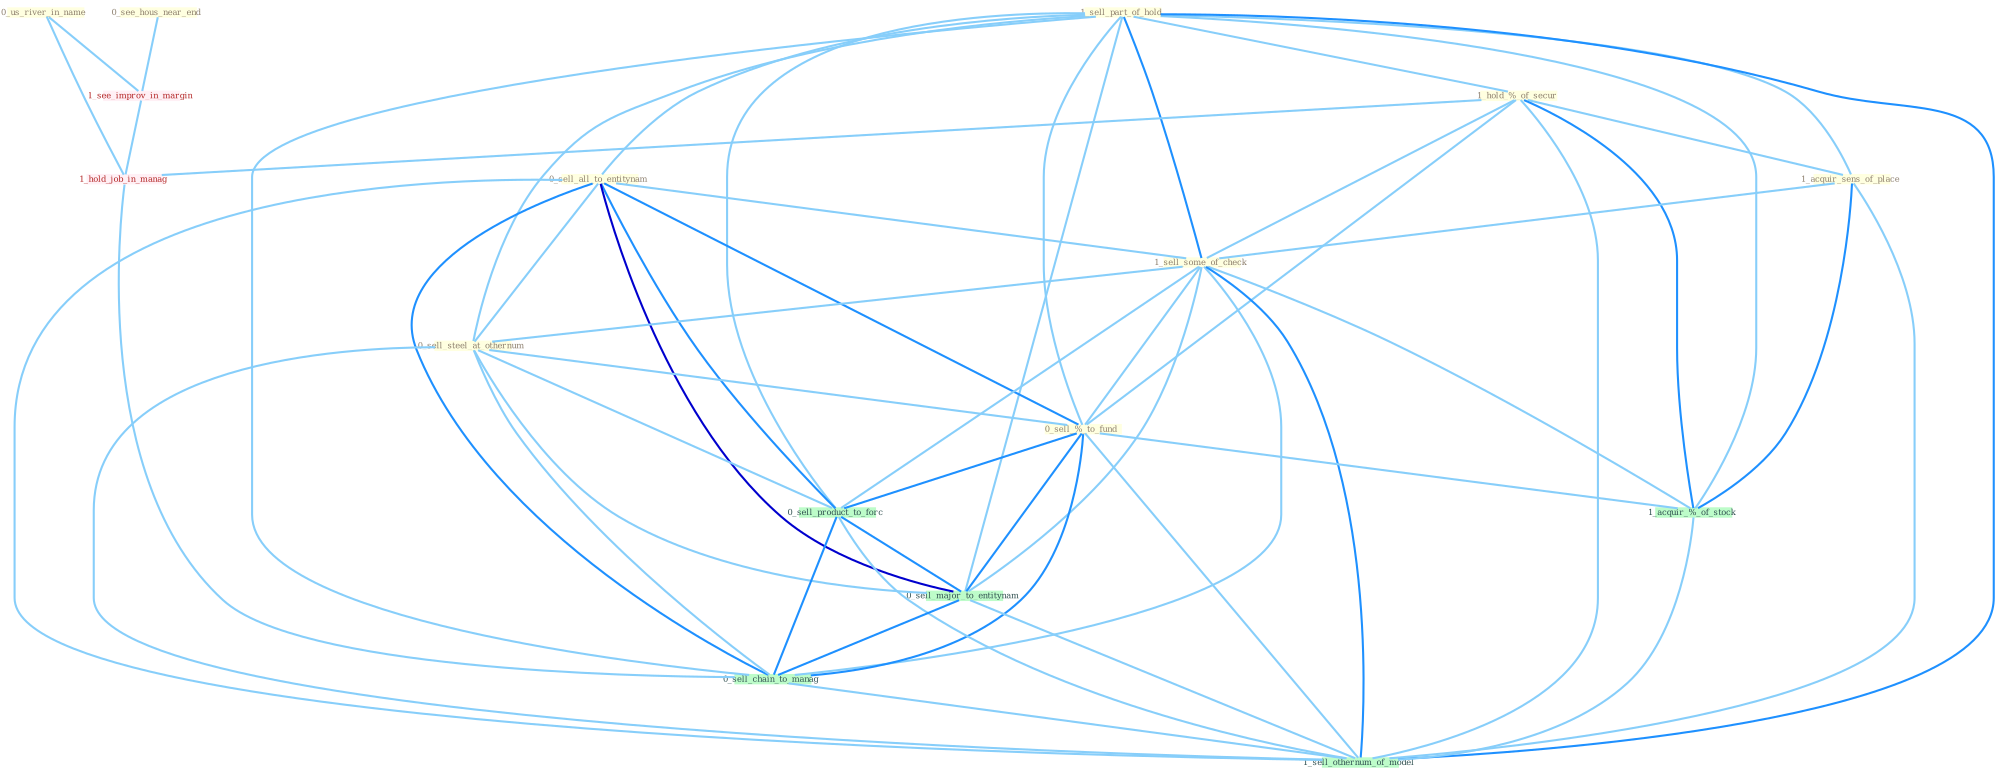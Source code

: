 Graph G{ 
    node
    [shape=polygon,style=filled,width=.5,height=.06,color="#BDFCC9",fixedsize=true,fontsize=4,
    fontcolor="#2f4f4f"];
    {node
    [color="#ffffe0", fontcolor="#8b7d6b"] "1_sell_part_of_hold " "0_sell_all_to_entitynam " "0_see_hous_near_end " "0_us_river_in_name " "1_hold_%_of_secur " "1_acquir_sens_of_place " "1_sell_some_of_check " "0_sell_steel_at_othernum " "0_sell_%_to_fund "}
{node [color="#fff0f5", fontcolor="#b22222"] "1_see_improv_in_margin " "1_hold_job_in_manag "}
edge [color="#B0E2FF"];

	"1_sell_part_of_hold " -- "0_sell_all_to_entitynam " [w="1", color="#87cefa" ];
	"1_sell_part_of_hold " -- "1_hold_%_of_secur " [w="1", color="#87cefa" ];
	"1_sell_part_of_hold " -- "1_acquir_sens_of_place " [w="1", color="#87cefa" ];
	"1_sell_part_of_hold " -- "1_sell_some_of_check " [w="2", color="#1e90ff" , len=0.8];
	"1_sell_part_of_hold " -- "0_sell_steel_at_othernum " [w="1", color="#87cefa" ];
	"1_sell_part_of_hold " -- "0_sell_%_to_fund " [w="1", color="#87cefa" ];
	"1_sell_part_of_hold " -- "1_acquir_%_of_stock " [w="1", color="#87cefa" ];
	"1_sell_part_of_hold " -- "0_sell_product_to_forc " [w="1", color="#87cefa" ];
	"1_sell_part_of_hold " -- "0_sell_major_to_entitynam " [w="1", color="#87cefa" ];
	"1_sell_part_of_hold " -- "0_sell_chain_to_manag " [w="1", color="#87cefa" ];
	"1_sell_part_of_hold " -- "1_sell_othernum_of_model " [w="2", color="#1e90ff" , len=0.8];
	"0_sell_all_to_entitynam " -- "1_sell_some_of_check " [w="1", color="#87cefa" ];
	"0_sell_all_to_entitynam " -- "0_sell_steel_at_othernum " [w="1", color="#87cefa" ];
	"0_sell_all_to_entitynam " -- "0_sell_%_to_fund " [w="2", color="#1e90ff" , len=0.8];
	"0_sell_all_to_entitynam " -- "0_sell_product_to_forc " [w="2", color="#1e90ff" , len=0.8];
	"0_sell_all_to_entitynam " -- "0_sell_major_to_entitynam " [w="3", color="#0000cd" , len=0.6];
	"0_sell_all_to_entitynam " -- "0_sell_chain_to_manag " [w="2", color="#1e90ff" , len=0.8];
	"0_sell_all_to_entitynam " -- "1_sell_othernum_of_model " [w="1", color="#87cefa" ];
	"0_see_hous_near_end " -- "1_see_improv_in_margin " [w="1", color="#87cefa" ];
	"0_us_river_in_name " -- "1_see_improv_in_margin " [w="1", color="#87cefa" ];
	"0_us_river_in_name " -- "1_hold_job_in_manag " [w="1", color="#87cefa" ];
	"1_hold_%_of_secur " -- "1_acquir_sens_of_place " [w="1", color="#87cefa" ];
	"1_hold_%_of_secur " -- "1_sell_some_of_check " [w="1", color="#87cefa" ];
	"1_hold_%_of_secur " -- "0_sell_%_to_fund " [w="1", color="#87cefa" ];
	"1_hold_%_of_secur " -- "1_acquir_%_of_stock " [w="2", color="#1e90ff" , len=0.8];
	"1_hold_%_of_secur " -- "1_hold_job_in_manag " [w="1", color="#87cefa" ];
	"1_hold_%_of_secur " -- "1_sell_othernum_of_model " [w="1", color="#87cefa" ];
	"1_acquir_sens_of_place " -- "1_sell_some_of_check " [w="1", color="#87cefa" ];
	"1_acquir_sens_of_place " -- "1_acquir_%_of_stock " [w="2", color="#1e90ff" , len=0.8];
	"1_acquir_sens_of_place " -- "1_sell_othernum_of_model " [w="1", color="#87cefa" ];
	"1_sell_some_of_check " -- "0_sell_steel_at_othernum " [w="1", color="#87cefa" ];
	"1_sell_some_of_check " -- "0_sell_%_to_fund " [w="1", color="#87cefa" ];
	"1_sell_some_of_check " -- "1_acquir_%_of_stock " [w="1", color="#87cefa" ];
	"1_sell_some_of_check " -- "0_sell_product_to_forc " [w="1", color="#87cefa" ];
	"1_sell_some_of_check " -- "0_sell_major_to_entitynam " [w="1", color="#87cefa" ];
	"1_sell_some_of_check " -- "0_sell_chain_to_manag " [w="1", color="#87cefa" ];
	"1_sell_some_of_check " -- "1_sell_othernum_of_model " [w="2", color="#1e90ff" , len=0.8];
	"0_sell_steel_at_othernum " -- "0_sell_%_to_fund " [w="1", color="#87cefa" ];
	"0_sell_steel_at_othernum " -- "0_sell_product_to_forc " [w="1", color="#87cefa" ];
	"0_sell_steel_at_othernum " -- "0_sell_major_to_entitynam " [w="1", color="#87cefa" ];
	"0_sell_steel_at_othernum " -- "0_sell_chain_to_manag " [w="1", color="#87cefa" ];
	"0_sell_steel_at_othernum " -- "1_sell_othernum_of_model " [w="1", color="#87cefa" ];
	"0_sell_%_to_fund " -- "1_acquir_%_of_stock " [w="1", color="#87cefa" ];
	"0_sell_%_to_fund " -- "0_sell_product_to_forc " [w="2", color="#1e90ff" , len=0.8];
	"0_sell_%_to_fund " -- "0_sell_major_to_entitynam " [w="2", color="#1e90ff" , len=0.8];
	"0_sell_%_to_fund " -- "0_sell_chain_to_manag " [w="2", color="#1e90ff" , len=0.8];
	"0_sell_%_to_fund " -- "1_sell_othernum_of_model " [w="1", color="#87cefa" ];
	"1_see_improv_in_margin " -- "1_hold_job_in_manag " [w="1", color="#87cefa" ];
	"1_acquir_%_of_stock " -- "1_sell_othernum_of_model " [w="1", color="#87cefa" ];
	"1_hold_job_in_manag " -- "0_sell_chain_to_manag " [w="1", color="#87cefa" ];
	"0_sell_product_to_forc " -- "0_sell_major_to_entitynam " [w="2", color="#1e90ff" , len=0.8];
	"0_sell_product_to_forc " -- "0_sell_chain_to_manag " [w="2", color="#1e90ff" , len=0.8];
	"0_sell_product_to_forc " -- "1_sell_othernum_of_model " [w="1", color="#87cefa" ];
	"0_sell_major_to_entitynam " -- "0_sell_chain_to_manag " [w="2", color="#1e90ff" , len=0.8];
	"0_sell_major_to_entitynam " -- "1_sell_othernum_of_model " [w="1", color="#87cefa" ];
	"0_sell_chain_to_manag " -- "1_sell_othernum_of_model " [w="1", color="#87cefa" ];
}